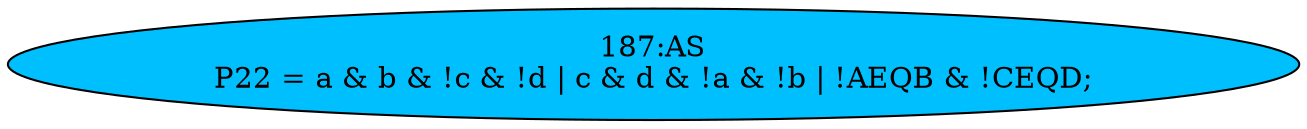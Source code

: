 strict digraph "" {
	node [label="\N"];
	"187:AS"	 [ast="<pyverilog.vparser.ast.Assign object at 0x7f14ceed8a90>",
		def_var="['P22']",
		fillcolor=deepskyblue,
		label="187:AS
P22 = a & b & !c & !d | c & d & !a & !b | !AEQB & !CEQD;",
		statements="[]",
		style=filled,
		typ=Assign,
		use_var="['a', 'b', 'c', 'd', 'c', 'd', 'a', 'b', 'AEQB', 'CEQD']"];
}
